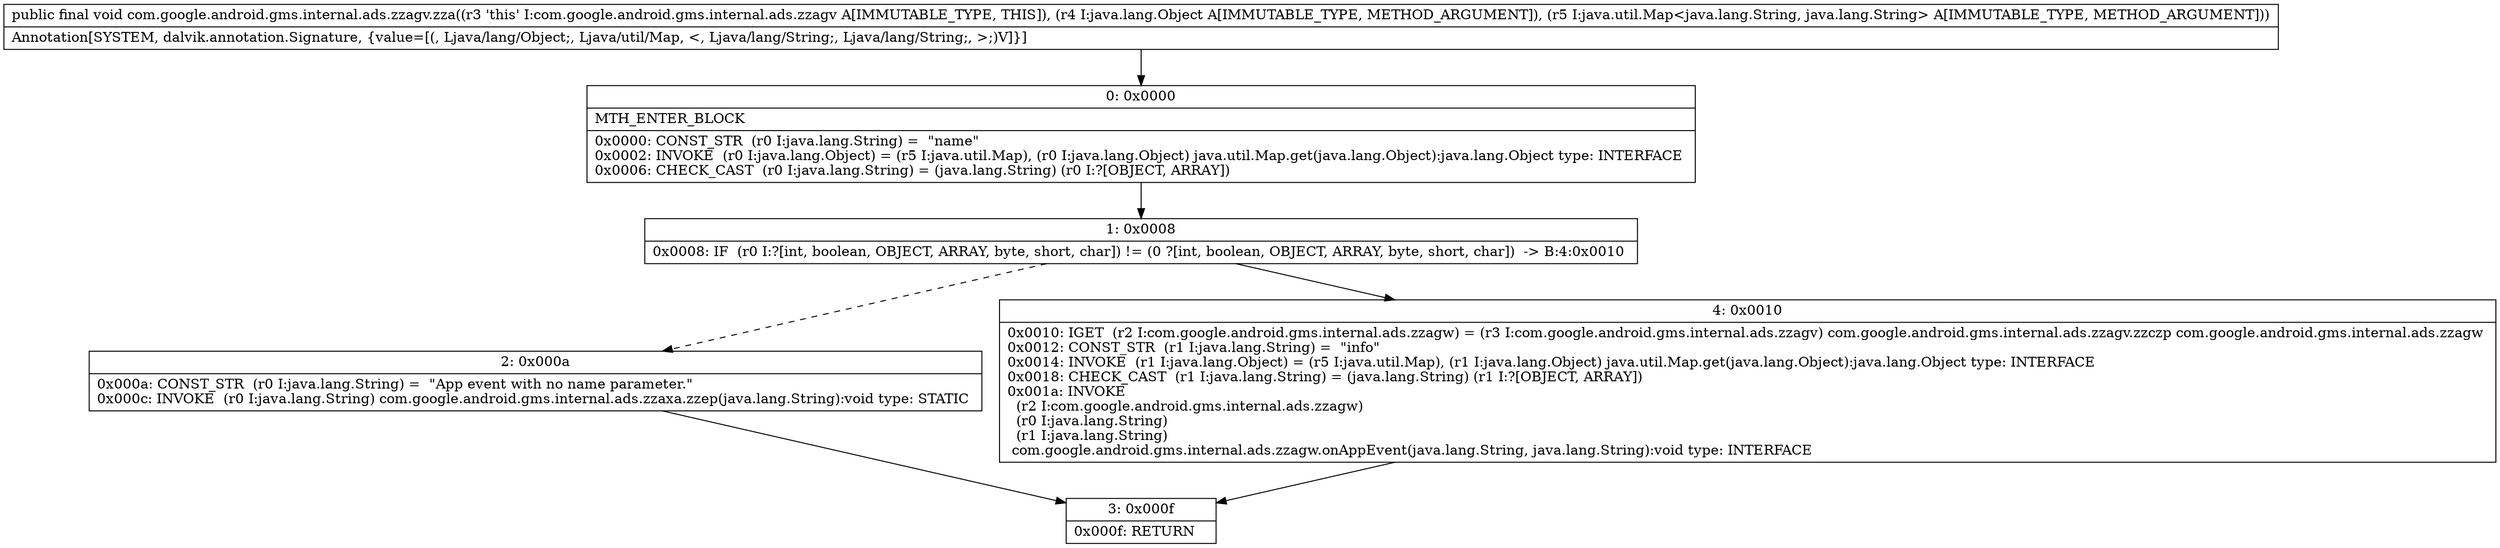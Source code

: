 digraph "CFG forcom.google.android.gms.internal.ads.zzagv.zza(Ljava\/lang\/Object;Ljava\/util\/Map;)V" {
Node_0 [shape=record,label="{0\:\ 0x0000|MTH_ENTER_BLOCK\l|0x0000: CONST_STR  (r0 I:java.lang.String) =  \"name\" \l0x0002: INVOKE  (r0 I:java.lang.Object) = (r5 I:java.util.Map), (r0 I:java.lang.Object) java.util.Map.get(java.lang.Object):java.lang.Object type: INTERFACE \l0x0006: CHECK_CAST  (r0 I:java.lang.String) = (java.lang.String) (r0 I:?[OBJECT, ARRAY]) \l}"];
Node_1 [shape=record,label="{1\:\ 0x0008|0x0008: IF  (r0 I:?[int, boolean, OBJECT, ARRAY, byte, short, char]) != (0 ?[int, boolean, OBJECT, ARRAY, byte, short, char])  \-\> B:4:0x0010 \l}"];
Node_2 [shape=record,label="{2\:\ 0x000a|0x000a: CONST_STR  (r0 I:java.lang.String) =  \"App event with no name parameter.\" \l0x000c: INVOKE  (r0 I:java.lang.String) com.google.android.gms.internal.ads.zzaxa.zzep(java.lang.String):void type: STATIC \l}"];
Node_3 [shape=record,label="{3\:\ 0x000f|0x000f: RETURN   \l}"];
Node_4 [shape=record,label="{4\:\ 0x0010|0x0010: IGET  (r2 I:com.google.android.gms.internal.ads.zzagw) = (r3 I:com.google.android.gms.internal.ads.zzagv) com.google.android.gms.internal.ads.zzagv.zzczp com.google.android.gms.internal.ads.zzagw \l0x0012: CONST_STR  (r1 I:java.lang.String) =  \"info\" \l0x0014: INVOKE  (r1 I:java.lang.Object) = (r5 I:java.util.Map), (r1 I:java.lang.Object) java.util.Map.get(java.lang.Object):java.lang.Object type: INTERFACE \l0x0018: CHECK_CAST  (r1 I:java.lang.String) = (java.lang.String) (r1 I:?[OBJECT, ARRAY]) \l0x001a: INVOKE  \l  (r2 I:com.google.android.gms.internal.ads.zzagw)\l  (r0 I:java.lang.String)\l  (r1 I:java.lang.String)\l com.google.android.gms.internal.ads.zzagw.onAppEvent(java.lang.String, java.lang.String):void type: INTERFACE \l}"];
MethodNode[shape=record,label="{public final void com.google.android.gms.internal.ads.zzagv.zza((r3 'this' I:com.google.android.gms.internal.ads.zzagv A[IMMUTABLE_TYPE, THIS]), (r4 I:java.lang.Object A[IMMUTABLE_TYPE, METHOD_ARGUMENT]), (r5 I:java.util.Map\<java.lang.String, java.lang.String\> A[IMMUTABLE_TYPE, METHOD_ARGUMENT]))  | Annotation[SYSTEM, dalvik.annotation.Signature, \{value=[(, Ljava\/lang\/Object;, Ljava\/util\/Map, \<, Ljava\/lang\/String;, Ljava\/lang\/String;, \>;)V]\}]\l}"];
MethodNode -> Node_0;
Node_0 -> Node_1;
Node_1 -> Node_2[style=dashed];
Node_1 -> Node_4;
Node_2 -> Node_3;
Node_4 -> Node_3;
}

